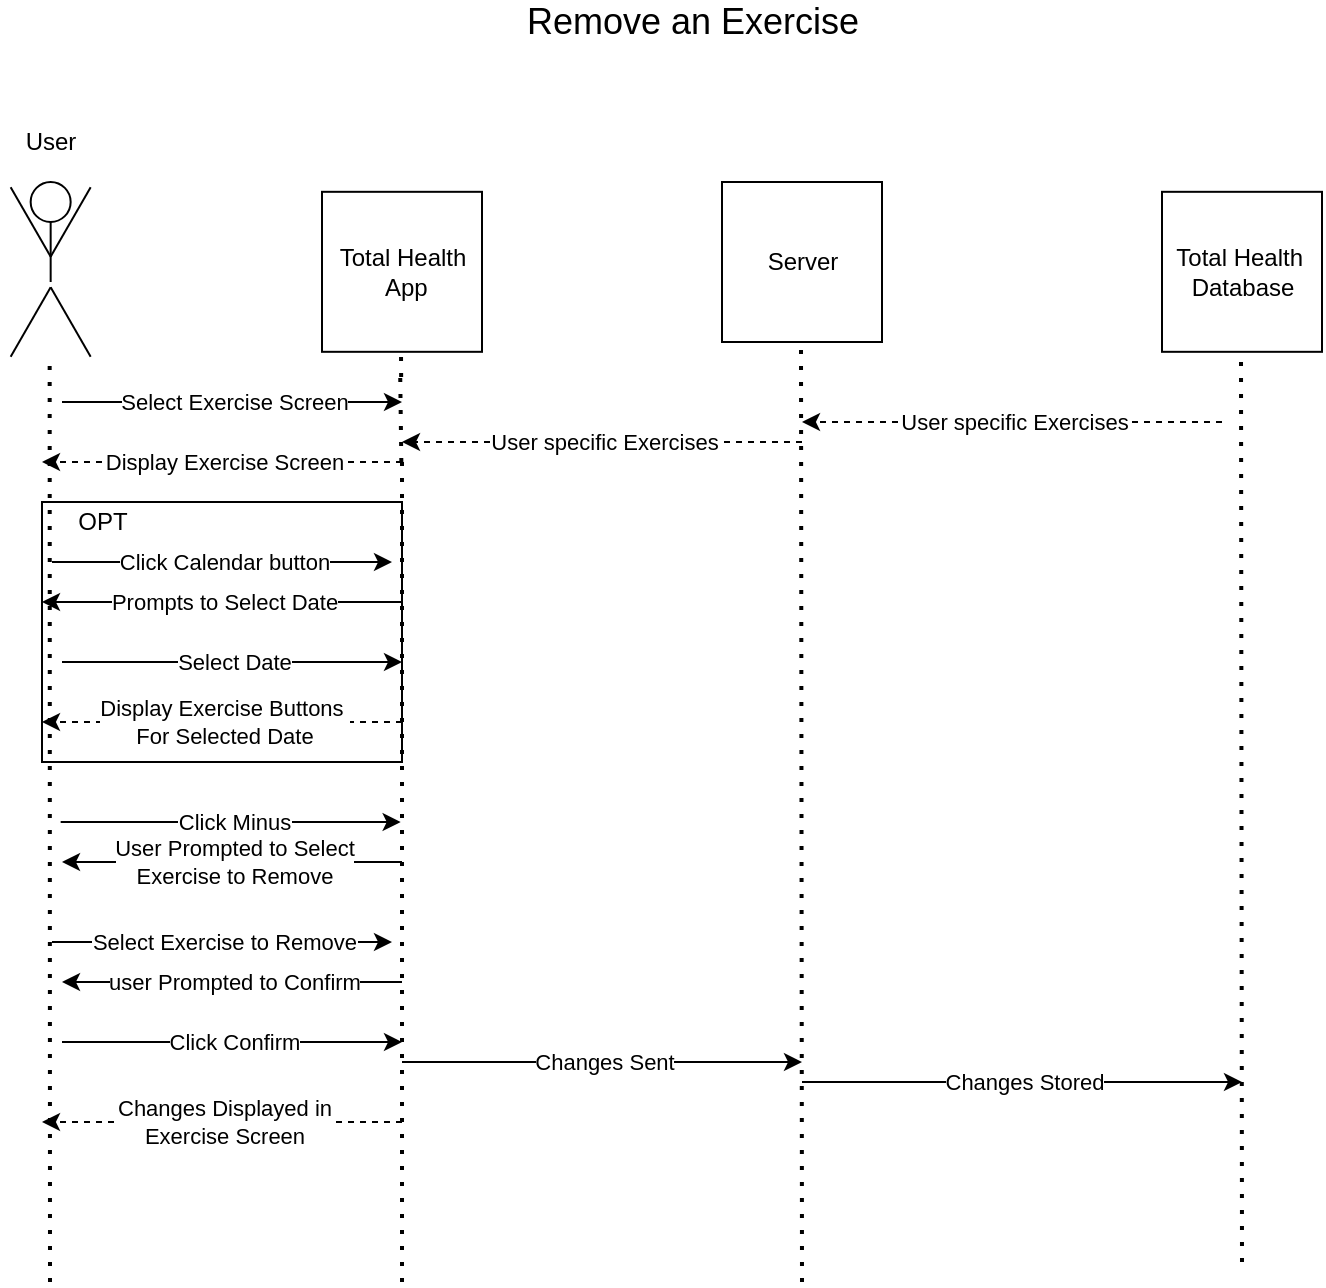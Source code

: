 <mxfile version="15.8.7" type="device"><diagram id="kgpKYQtTHZ0yAKxKKP6v" name="Page-1"><mxGraphModel dx="1102" dy="1025" grid="1" gridSize="10" guides="1" tooltips="1" connect="1" arrows="1" fold="1" page="1" pageScale="1" pageWidth="850" pageHeight="1100" math="0" shadow="0"><root><mxCell id="0"/><mxCell id="1" parent="0"/><mxCell id="2bX6Bvy0QZN4178i5MlV-1" value="" style="group" vertex="1" connectable="0" parent="1"><mxGeometry x="80.0" y="150" width="48.66" height="89.821" as="geometry"/></mxCell><mxCell id="2bX6Bvy0QZN4178i5MlV-2" value="" style="ellipse;whiteSpace=wrap;html=1;aspect=fixed;fillColor=none;" vertex="1" parent="2bX6Bvy0QZN4178i5MlV-1"><mxGeometry x="14.33" width="20" height="20" as="geometry"/></mxCell><mxCell id="2bX6Bvy0QZN4178i5MlV-3" value="" style="line;strokeWidth=1;direction=south;html=1;fillColor=none;" vertex="1" parent="2bX6Bvy0QZN4178i5MlV-1"><mxGeometry x="19.33" y="20" width="10" height="30" as="geometry"/></mxCell><mxCell id="2bX6Bvy0QZN4178i5MlV-4" value="" style="line;strokeWidth=1;direction=south;html=1;fillColor=none;rotation=30;" vertex="1" parent="2bX6Bvy0QZN4178i5MlV-1"><mxGeometry x="9.33" y="50" width="10" height="40" as="geometry"/></mxCell><mxCell id="2bX6Bvy0QZN4178i5MlV-5" value="" style="line;strokeWidth=1;direction=south;html=1;fillColor=none;rotation=-30;" vertex="1" parent="2bX6Bvy0QZN4178i5MlV-1"><mxGeometry x="29.33" y="50" width="10" height="40" as="geometry"/></mxCell><mxCell id="2bX6Bvy0QZN4178i5MlV-6" value="" style="line;strokeWidth=1;direction=south;html=1;fillColor=none;rotation=-150;" vertex="1" parent="2bX6Bvy0QZN4178i5MlV-1"><mxGeometry x="29.33" y="-0.001" width="10" height="40" as="geometry"/></mxCell><mxCell id="2bX6Bvy0QZN4178i5MlV-7" value="" style="line;strokeWidth=1;direction=south;html=1;fillColor=none;rotation=-210;" vertex="1" parent="2bX6Bvy0QZN4178i5MlV-1"><mxGeometry x="9.33" y="-0.001" width="10" height="40" as="geometry"/></mxCell><mxCell id="2bX6Bvy0QZN4178i5MlV-8" value="" style="whiteSpace=wrap;html=1;aspect=fixed;strokeWidth=1;fillColor=none;" vertex="1" parent="1"><mxGeometry x="240" y="154.91" width="80" height="80" as="geometry"/></mxCell><mxCell id="2bX6Bvy0QZN4178i5MlV-9" value="" style="whiteSpace=wrap;html=1;aspect=fixed;strokeWidth=1;fillColor=none;" vertex="1" parent="1"><mxGeometry x="440" y="150" width="80" height="80" as="geometry"/></mxCell><mxCell id="2bX6Bvy0QZN4178i5MlV-10" value="" style="whiteSpace=wrap;html=1;aspect=fixed;strokeWidth=1;fillColor=none;" vertex="1" parent="1"><mxGeometry x="660" y="154.91" width="80" height="80" as="geometry"/></mxCell><mxCell id="2bX6Bvy0QZN4178i5MlV-11" value="" style="endArrow=none;dashed=1;html=1;dashPattern=1 3;strokeWidth=2;rounded=0;" edge="1" parent="1"><mxGeometry width="50" height="50" relative="1" as="geometry"><mxPoint x="104.0" y="700" as="sourcePoint"/><mxPoint x="103.83" y="239.82" as="targetPoint"/></mxGeometry></mxCell><mxCell id="2bX6Bvy0QZN4178i5MlV-12" value="" style="endArrow=none;dashed=1;html=1;dashPattern=1 3;strokeWidth=2;rounded=0;startArrow=none;" edge="1" parent="1"><mxGeometry width="50" height="50" relative="1" as="geometry"><mxPoint x="279.579" y="247.5" as="sourcePoint"/><mxPoint x="279.5" y="234.91" as="targetPoint"/></mxGeometry></mxCell><mxCell id="2bX6Bvy0QZN4178i5MlV-13" value="" style="endArrow=none;dashed=1;html=1;dashPattern=1 3;strokeWidth=2;rounded=0;startArrow=none;" edge="1" parent="1"><mxGeometry width="50" height="50" relative="1" as="geometry"><mxPoint x="480" y="700" as="sourcePoint"/><mxPoint x="479.5" y="230" as="targetPoint"/></mxGeometry></mxCell><mxCell id="2bX6Bvy0QZN4178i5MlV-14" value="" style="endArrow=none;dashed=1;html=1;dashPattern=1 3;strokeWidth=2;rounded=0;startArrow=none;" edge="1" parent="1"><mxGeometry width="50" height="50" relative="1" as="geometry"><mxPoint x="700" y="690" as="sourcePoint"/><mxPoint x="699.5" y="234.91" as="targetPoint"/></mxGeometry></mxCell><mxCell id="2bX6Bvy0QZN4178i5MlV-15" value="Total Health&lt;br&gt;&amp;nbsp;App" style="text;html=1;resizable=0;autosize=1;align=center;verticalAlign=middle;points=[];fillColor=none;strokeColor=none;rounded=0;" vertex="1" parent="1"><mxGeometry x="240" y="179.91" width="80" height="30" as="geometry"/></mxCell><mxCell id="2bX6Bvy0QZN4178i5MlV-16" value="Server" style="text;html=1;resizable=0;autosize=1;align=center;verticalAlign=middle;points=[];fillColor=none;strokeColor=none;rounded=0;" vertex="1" parent="1"><mxGeometry x="455" y="180" width="50" height="20" as="geometry"/></mxCell><mxCell id="2bX6Bvy0QZN4178i5MlV-17" value="Total Health&amp;nbsp;&lt;br&gt;Database" style="text;html=1;resizable=0;autosize=1;align=center;verticalAlign=middle;points=[];fillColor=none;strokeColor=none;rounded=0;" vertex="1" parent="1"><mxGeometry x="660" y="179.91" width="80" height="30" as="geometry"/></mxCell><mxCell id="2bX6Bvy0QZN4178i5MlV-18" value="User" style="text;html=1;resizable=0;autosize=1;align=center;verticalAlign=middle;points=[];fillColor=none;strokeColor=none;rounded=0;" vertex="1" parent="1"><mxGeometry x="84.33" y="120" width="40" height="20" as="geometry"/></mxCell><mxCell id="2bX6Bvy0QZN4178i5MlV-19" value="" style="endArrow=classic;html=1;rounded=0;" edge="1" parent="1"><mxGeometry relative="1" as="geometry"><mxPoint x="110" y="260" as="sourcePoint"/><mxPoint x="280" y="260" as="targetPoint"/></mxGeometry></mxCell><mxCell id="2bX6Bvy0QZN4178i5MlV-20" value="Select Exercise Screen" style="edgeLabel;resizable=0;html=1;align=center;verticalAlign=middle;strokeWidth=1;fillColor=none;" connectable="0" vertex="1" parent="2bX6Bvy0QZN4178i5MlV-19"><mxGeometry relative="1" as="geometry"><mxPoint x="1" as="offset"/></mxGeometry></mxCell><mxCell id="2bX6Bvy0QZN4178i5MlV-21" value="" style="endArrow=classic;html=1;rounded=0;dashed=1;" edge="1" parent="1"><mxGeometry relative="1" as="geometry"><mxPoint x="280" y="290" as="sourcePoint"/><mxPoint x="100" y="290" as="targetPoint"/></mxGeometry></mxCell><mxCell id="2bX6Bvy0QZN4178i5MlV-22" value="Display Exercise Screen" style="edgeLabel;resizable=0;html=1;align=center;verticalAlign=middle;strokeWidth=1;fillColor=none;" connectable="0" vertex="1" parent="2bX6Bvy0QZN4178i5MlV-21"><mxGeometry relative="1" as="geometry"><mxPoint x="1" as="offset"/></mxGeometry></mxCell><mxCell id="2bX6Bvy0QZN4178i5MlV-23" value="" style="endArrow=none;dashed=1;html=1;dashPattern=1 3;strokeWidth=2;rounded=0;" edge="1" parent="1"><mxGeometry width="50" height="50" relative="1" as="geometry"><mxPoint x="280" y="700" as="sourcePoint"/><mxPoint x="280" y="290" as="targetPoint"/></mxGeometry></mxCell><mxCell id="2bX6Bvy0QZN4178i5MlV-24" value="" style="endArrow=none;dashed=1;html=1;dashPattern=1 3;strokeWidth=2;rounded=0;startArrow=none;" edge="1" parent="1"><mxGeometry width="50" height="50" relative="1" as="geometry"><mxPoint x="279.672" y="290" as="sourcePoint"/><mxPoint x="279.115" y="247.5" as="targetPoint"/></mxGeometry></mxCell><mxCell id="2bX6Bvy0QZN4178i5MlV-25" value="&lt;font style=&quot;font-size: 18px&quot;&gt;Remove an Exercise&lt;/font&gt;" style="text;html=1;resizable=0;autosize=1;align=center;verticalAlign=middle;points=[];fillColor=none;strokeColor=none;rounded=0;" vertex="1" parent="1"><mxGeometry x="335" y="60" width="180" height="20" as="geometry"/></mxCell><mxCell id="2bX6Bvy0QZN4178i5MlV-26" value="" style="rounded=0;whiteSpace=wrap;html=1;fillColor=none;" vertex="1" parent="1"><mxGeometry x="100" y="310" width="180" height="130" as="geometry"/></mxCell><mxCell id="2bX6Bvy0QZN4178i5MlV-27" value="OPT" style="text;html=1;resizable=0;autosize=1;align=center;verticalAlign=middle;points=[];fillColor=none;strokeColor=none;rounded=0;" vertex="1" parent="1"><mxGeometry x="110" y="310" width="40" height="20" as="geometry"/></mxCell><mxCell id="2bX6Bvy0QZN4178i5MlV-28" value="" style="endArrow=classic;html=1;rounded=0;" edge="1" parent="1"><mxGeometry relative="1" as="geometry"><mxPoint x="105" y="340" as="sourcePoint"/><mxPoint x="275" y="340" as="targetPoint"/></mxGeometry></mxCell><mxCell id="2bX6Bvy0QZN4178i5MlV-29" value="Click Calendar button" style="edgeLabel;resizable=0;html=1;align=center;verticalAlign=middle;strokeWidth=1;fillColor=none;" connectable="0" vertex="1" parent="2bX6Bvy0QZN4178i5MlV-28"><mxGeometry relative="1" as="geometry"><mxPoint x="1" as="offset"/></mxGeometry></mxCell><mxCell id="2bX6Bvy0QZN4178i5MlV-30" value="" style="endArrow=classic;html=1;rounded=0;" edge="1" parent="1"><mxGeometry relative="1" as="geometry"><mxPoint x="280" y="360" as="sourcePoint"/><mxPoint x="100" y="360" as="targetPoint"/></mxGeometry></mxCell><mxCell id="2bX6Bvy0QZN4178i5MlV-31" value="Prompts to Select Date" style="edgeLabel;resizable=0;html=1;align=center;verticalAlign=middle;strokeWidth=1;fillColor=none;" connectable="0" vertex="1" parent="2bX6Bvy0QZN4178i5MlV-30"><mxGeometry relative="1" as="geometry"><mxPoint x="1" as="offset"/></mxGeometry></mxCell><mxCell id="2bX6Bvy0QZN4178i5MlV-32" value="" style="endArrow=classic;html=1;rounded=0;" edge="1" parent="1"><mxGeometry relative="1" as="geometry"><mxPoint x="110" y="390" as="sourcePoint"/><mxPoint x="280" y="390" as="targetPoint"/></mxGeometry></mxCell><mxCell id="2bX6Bvy0QZN4178i5MlV-33" value="Select Date" style="edgeLabel;resizable=0;html=1;align=center;verticalAlign=middle;strokeWidth=1;fillColor=none;" connectable="0" vertex="1" parent="2bX6Bvy0QZN4178i5MlV-32"><mxGeometry relative="1" as="geometry"><mxPoint x="1" as="offset"/></mxGeometry></mxCell><mxCell id="2bX6Bvy0QZN4178i5MlV-34" value="" style="endArrow=classic;html=1;rounded=0;dashed=1;" edge="1" parent="1"><mxGeometry relative="1" as="geometry"><mxPoint x="280" y="420" as="sourcePoint"/><mxPoint x="100" y="420" as="targetPoint"/></mxGeometry></mxCell><mxCell id="2bX6Bvy0QZN4178i5MlV-35" value="Display Exercise Buttons&amp;nbsp;&lt;br&gt;For Selected Date" style="edgeLabel;resizable=0;html=1;align=center;verticalAlign=middle;strokeWidth=1;fillColor=none;" connectable="0" vertex="1" parent="2bX6Bvy0QZN4178i5MlV-34"><mxGeometry relative="1" as="geometry"><mxPoint x="1" as="offset"/></mxGeometry></mxCell><mxCell id="2bX6Bvy0QZN4178i5MlV-36" value="" style="endArrow=classic;html=1;rounded=0;" edge="1" parent="1"><mxGeometry relative="1" as="geometry"><mxPoint x="109.33" y="470" as="sourcePoint"/><mxPoint x="279.33" y="470" as="targetPoint"/></mxGeometry></mxCell><mxCell id="2bX6Bvy0QZN4178i5MlV-37" value="Click Minus" style="edgeLabel;resizable=0;html=1;align=center;verticalAlign=middle;strokeWidth=1;fillColor=none;" connectable="0" vertex="1" parent="2bX6Bvy0QZN4178i5MlV-36"><mxGeometry relative="1" as="geometry"><mxPoint x="1" as="offset"/></mxGeometry></mxCell><mxCell id="2bX6Bvy0QZN4178i5MlV-38" value="" style="endArrow=classic;html=1;rounded=0;" edge="1" parent="1"><mxGeometry relative="1" as="geometry"><mxPoint x="280" y="490" as="sourcePoint"/><mxPoint x="110" y="490" as="targetPoint"/></mxGeometry></mxCell><mxCell id="2bX6Bvy0QZN4178i5MlV-39" value="User Prompted to Select&lt;br&gt;Exercise to Remove" style="edgeLabel;resizable=0;html=1;align=center;verticalAlign=middle;strokeWidth=1;fillColor=none;" connectable="0" vertex="1" parent="2bX6Bvy0QZN4178i5MlV-38"><mxGeometry relative="1" as="geometry"><mxPoint x="1" as="offset"/></mxGeometry></mxCell><mxCell id="2bX6Bvy0QZN4178i5MlV-40" value="" style="endArrow=classic;html=1;rounded=0;dashed=1;" edge="1" parent="1"><mxGeometry relative="1" as="geometry"><mxPoint x="690" y="270" as="sourcePoint"/><mxPoint x="480" y="270" as="targetPoint"/></mxGeometry></mxCell><mxCell id="2bX6Bvy0QZN4178i5MlV-41" value="User specific Exercises" style="edgeLabel;resizable=0;html=1;align=center;verticalAlign=middle;strokeWidth=1;fillColor=none;" connectable="0" vertex="1" parent="2bX6Bvy0QZN4178i5MlV-40"><mxGeometry relative="1" as="geometry"><mxPoint x="1" as="offset"/></mxGeometry></mxCell><mxCell id="2bX6Bvy0QZN4178i5MlV-42" value="" style="endArrow=classic;html=1;rounded=0;dashed=1;" edge="1" parent="1"><mxGeometry relative="1" as="geometry"><mxPoint x="480" y="280" as="sourcePoint"/><mxPoint x="280" y="280" as="targetPoint"/></mxGeometry></mxCell><mxCell id="2bX6Bvy0QZN4178i5MlV-43" value="User specific Exercises" style="edgeLabel;resizable=0;html=1;align=center;verticalAlign=middle;strokeWidth=1;fillColor=none;" connectable="0" vertex="1" parent="2bX6Bvy0QZN4178i5MlV-42"><mxGeometry relative="1" as="geometry"><mxPoint x="1" as="offset"/></mxGeometry></mxCell><mxCell id="2bX6Bvy0QZN4178i5MlV-44" value="" style="endArrow=classic;html=1;rounded=0;" edge="1" parent="1"><mxGeometry relative="1" as="geometry"><mxPoint x="105.0" y="530" as="sourcePoint"/><mxPoint x="275.0" y="530" as="targetPoint"/></mxGeometry></mxCell><mxCell id="2bX6Bvy0QZN4178i5MlV-45" value="Select Exercise to Remove" style="edgeLabel;resizable=0;html=1;align=center;verticalAlign=middle;strokeWidth=1;fillColor=none;" connectable="0" vertex="1" parent="2bX6Bvy0QZN4178i5MlV-44"><mxGeometry relative="1" as="geometry"><mxPoint x="1" as="offset"/></mxGeometry></mxCell><mxCell id="2bX6Bvy0QZN4178i5MlV-48" value="" style="endArrow=classic;html=1;rounded=0;" edge="1" parent="1"><mxGeometry relative="1" as="geometry"><mxPoint x="280" y="550" as="sourcePoint"/><mxPoint x="110" y="550" as="targetPoint"/></mxGeometry></mxCell><mxCell id="2bX6Bvy0QZN4178i5MlV-49" value="user Prompted to Confirm" style="edgeLabel;resizable=0;html=1;align=center;verticalAlign=middle;strokeWidth=1;fillColor=none;" connectable="0" vertex="1" parent="2bX6Bvy0QZN4178i5MlV-48"><mxGeometry relative="1" as="geometry"><mxPoint x="1" as="offset"/></mxGeometry></mxCell><mxCell id="2bX6Bvy0QZN4178i5MlV-50" value="" style="endArrow=classic;html=1;rounded=0;" edge="1" parent="1"><mxGeometry relative="1" as="geometry"><mxPoint x="110" y="580" as="sourcePoint"/><mxPoint x="280" y="580" as="targetPoint"/></mxGeometry></mxCell><mxCell id="2bX6Bvy0QZN4178i5MlV-51" value="Click Confirm" style="edgeLabel;resizable=0;html=1;align=center;verticalAlign=middle;strokeWidth=1;fillColor=none;" connectable="0" vertex="1" parent="2bX6Bvy0QZN4178i5MlV-50"><mxGeometry relative="1" as="geometry"><mxPoint x="1" as="offset"/></mxGeometry></mxCell><mxCell id="2bX6Bvy0QZN4178i5MlV-52" value="" style="endArrow=classic;html=1;rounded=0;" edge="1" parent="1"><mxGeometry relative="1" as="geometry"><mxPoint x="280" y="590" as="sourcePoint"/><mxPoint x="480" y="590" as="targetPoint"/></mxGeometry></mxCell><mxCell id="2bX6Bvy0QZN4178i5MlV-53" value="Changes Sent" style="edgeLabel;resizable=0;html=1;align=center;verticalAlign=middle;strokeWidth=1;fillColor=none;" connectable="0" vertex="1" parent="2bX6Bvy0QZN4178i5MlV-52"><mxGeometry relative="1" as="geometry"><mxPoint x="1" as="offset"/></mxGeometry></mxCell><mxCell id="2bX6Bvy0QZN4178i5MlV-54" value="" style="endArrow=classic;html=1;rounded=0;" edge="1" parent="1"><mxGeometry relative="1" as="geometry"><mxPoint x="480" y="600" as="sourcePoint"/><mxPoint x="700" y="600" as="targetPoint"/></mxGeometry></mxCell><mxCell id="2bX6Bvy0QZN4178i5MlV-55" value="Changes Stored" style="edgeLabel;resizable=0;html=1;align=center;verticalAlign=middle;strokeWidth=1;fillColor=none;" connectable="0" vertex="1" parent="2bX6Bvy0QZN4178i5MlV-54"><mxGeometry relative="1" as="geometry"><mxPoint x="1" as="offset"/></mxGeometry></mxCell><mxCell id="2bX6Bvy0QZN4178i5MlV-58" value="" style="endArrow=classic;html=1;rounded=0;dashed=1;" edge="1" parent="1"><mxGeometry relative="1" as="geometry"><mxPoint x="280" y="620" as="sourcePoint"/><mxPoint x="100" y="620" as="targetPoint"/></mxGeometry></mxCell><mxCell id="2bX6Bvy0QZN4178i5MlV-59" value="Changes Displayed in &lt;br&gt;Exercise Screen" style="edgeLabel;resizable=0;html=1;align=center;verticalAlign=middle;strokeWidth=1;fillColor=none;" connectable="0" vertex="1" parent="2bX6Bvy0QZN4178i5MlV-58"><mxGeometry relative="1" as="geometry"><mxPoint x="1" as="offset"/></mxGeometry></mxCell></root></mxGraphModel></diagram></mxfile>